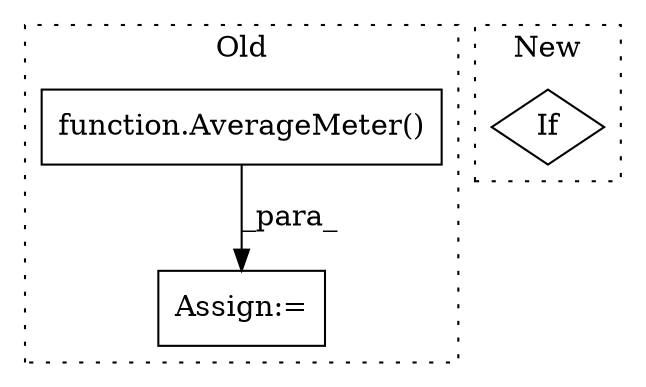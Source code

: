 digraph G {
subgraph cluster0 {
1 [label="function.AverageMeter()" a="75" s="10649" l="14" shape="box"];
3 [label="Assign:=" a="68" s="10646" l="3" shape="box"];
label = "Old";
style="dotted";
}
subgraph cluster1 {
2 [label="If" a="96" s="8485" l="3" shape="diamond"];
label = "New";
style="dotted";
}
1 -> 3 [label="_para_"];
}
